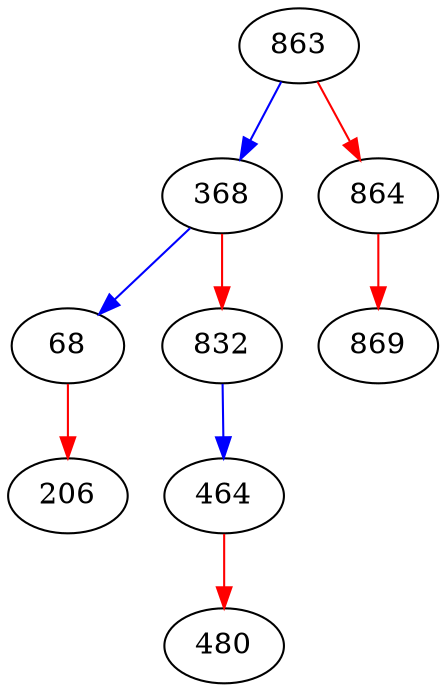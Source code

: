 digraph my_tree {
863 -> 368 [color=blue];
863 -> 864 [color=red];
368 -> 68 [color=blue];
368 -> 832 [color=red];
68 -> 206 [color=red];
832 -> 464 [color=blue];
464 -> 480 [color=red];
864 -> 869 [color=red];
}
